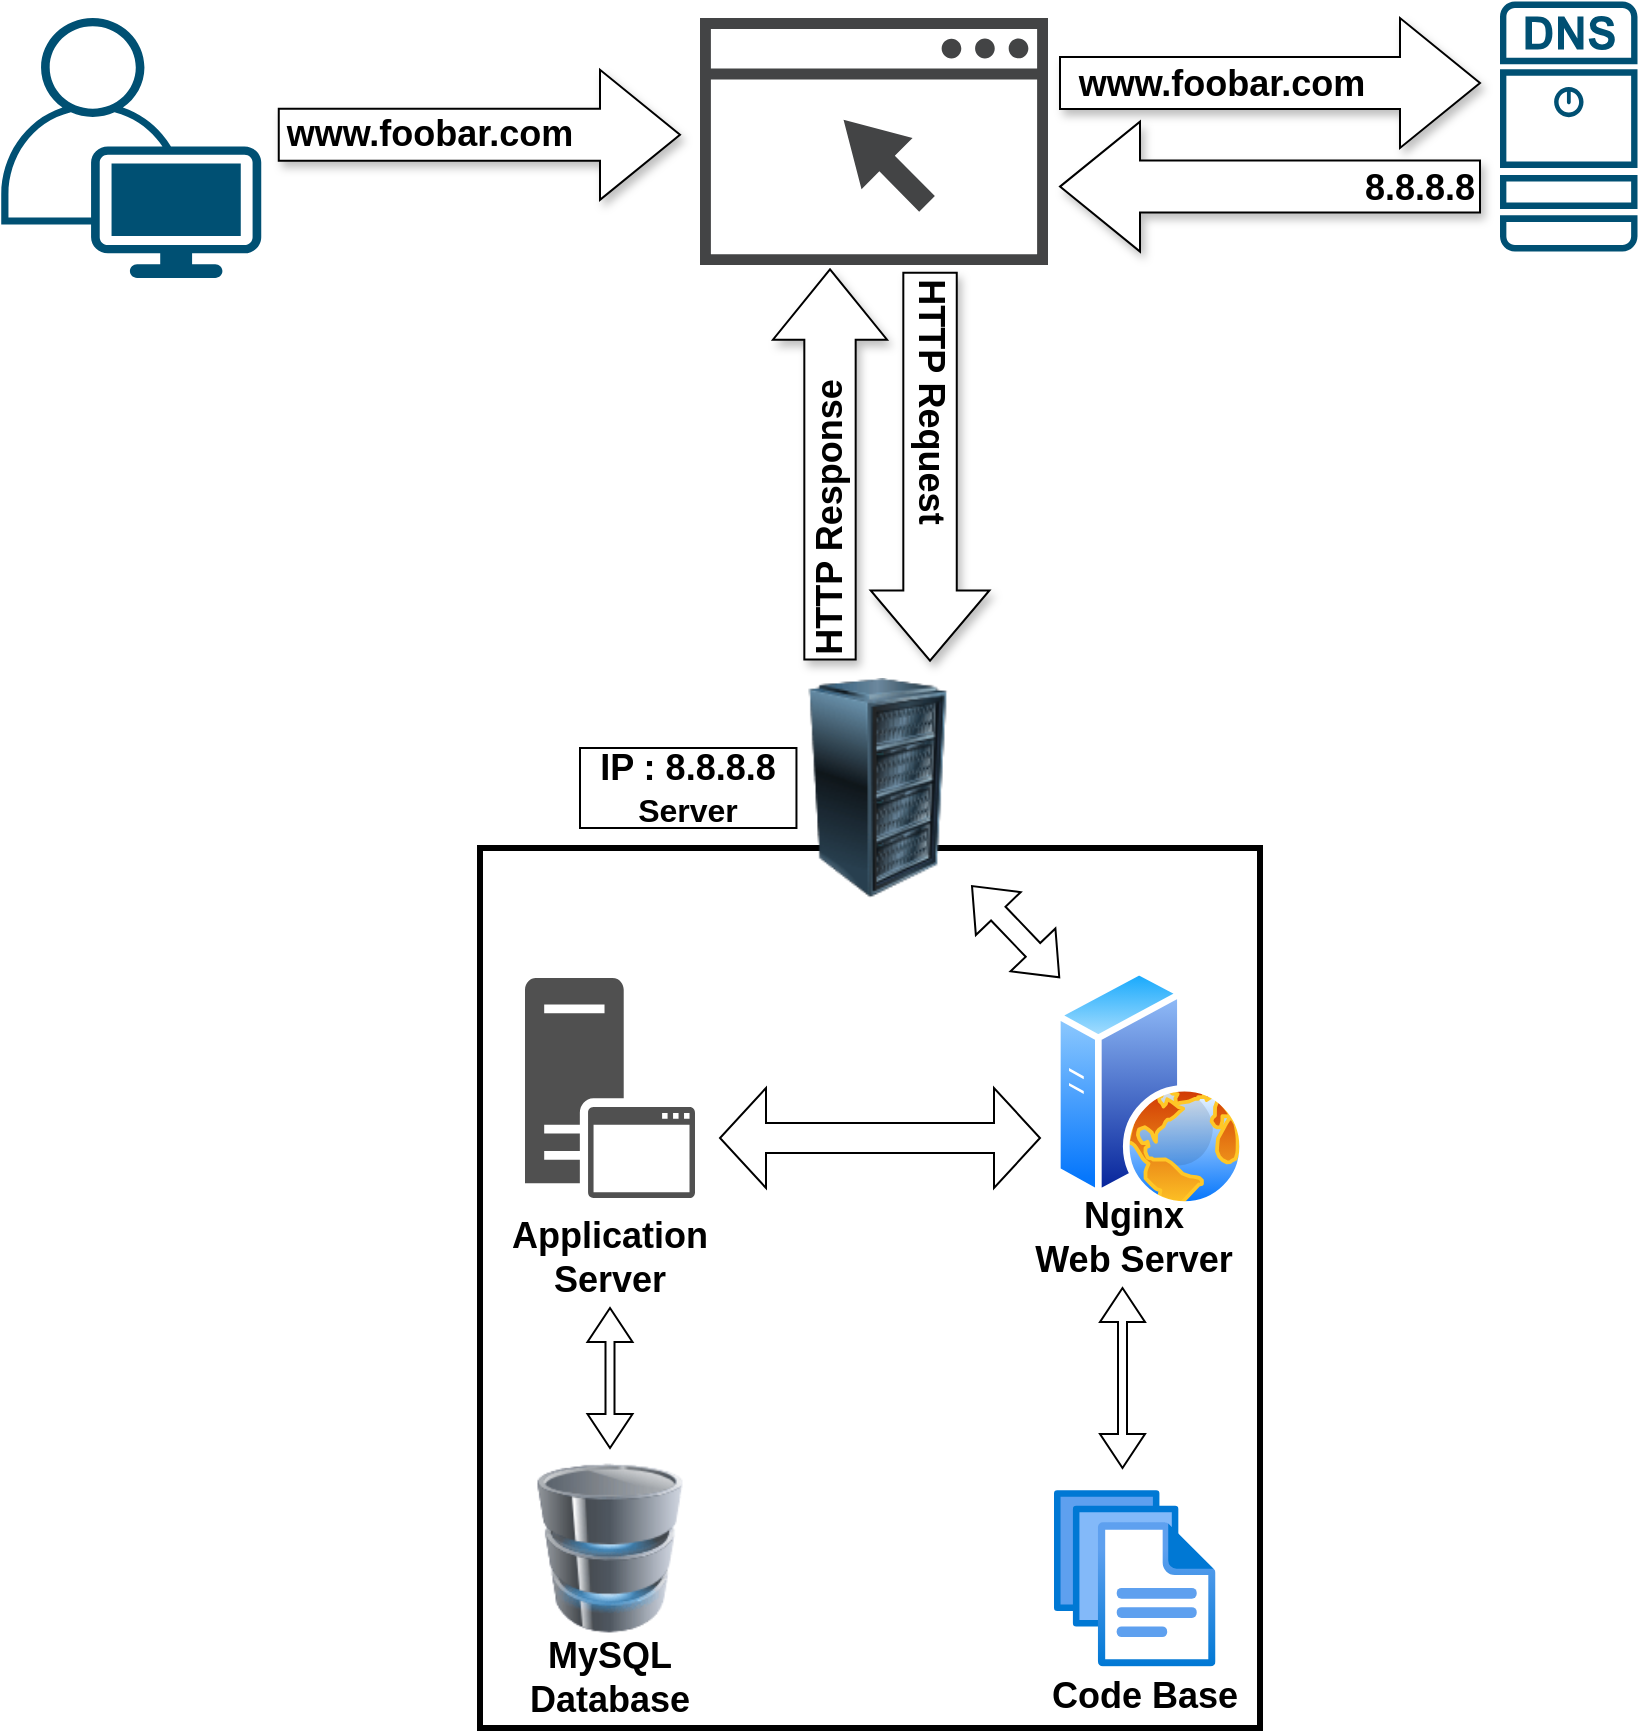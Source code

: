 <mxfile version="22.1.16" type="device">
  <diagram name="Page-1" id="udvso_-TeXQ471GxqDBE">
    <mxGraphModel dx="954" dy="727" grid="1" gridSize="10" guides="1" tooltips="1" connect="1" arrows="1" fold="1" page="1" pageScale="1" pageWidth="827" pageHeight="1169" math="0" shadow="0">
      <root>
        <mxCell id="0" />
        <mxCell id="1" parent="0" />
        <mxCell id="ndoNzFzWmUu_PWySdX6u-9" value="" style="sketch=0;points=[[0.015,0.015,0],[0.985,0.015,0],[0.985,0.985,0],[0.015,0.985,0],[0.25,0,0],[0.5,0,0],[0.75,0,0],[1,0.25,0],[1,0.5,0],[1,0.75,0],[0.75,1,0],[0.5,1,0],[0.25,1,0],[0,0.75,0],[0,0.5,0],[0,0.25,0]];verticalLabelPosition=bottom;html=1;verticalAlign=top;aspect=fixed;align=center;pointerEvents=1;shape=mxgraph.cisco19.dns_server;fillColor=#005073;strokeColor=none;" parent="1" vertex="1">
          <mxGeometry x="1490" y="91.8" width="68.75" height="125" as="geometry" />
        </mxCell>
        <mxCell id="ndoNzFzWmUu_PWySdX6u-11" value="" style="sketch=0;pointerEvents=1;shadow=0;dashed=0;html=1;strokeColor=none;fillColor=#434445;aspect=fixed;labelPosition=center;verticalLabelPosition=bottom;verticalAlign=top;align=center;outlineConnect=0;shape=mxgraph.vvd.web_browser;" parent="1" vertex="1">
          <mxGeometry x="1090" y="100" width="174" height="123.55" as="geometry" />
        </mxCell>
        <mxCell id="ndoNzFzWmUu_PWySdX6u-22" value="" style="points=[[0.35,0,0],[0.98,0.51,0],[1,0.71,0],[0.67,1,0],[0,0.795,0],[0,0.65,0]];verticalLabelPosition=bottom;sketch=0;html=1;verticalAlign=top;aspect=fixed;align=center;pointerEvents=1;shape=mxgraph.cisco19.user;fillColor=#005073;strokeColor=none;" parent="1" vertex="1">
          <mxGeometry x="740.62" y="100" width="130" height="130" as="geometry" />
        </mxCell>
        <mxCell id="ndoNzFzWmUu_PWySdX6u-53" value="" style="html=1;shadow=1;dashed=0;align=center;verticalAlign=middle;shape=mxgraph.arrows2.arrow;dy=0.6;dx=40;notch=0;" parent="1" vertex="1">
          <mxGeometry x="1270" y="100" width="210" height="65" as="geometry" />
        </mxCell>
        <mxCell id="ndoNzFzWmUu_PWySdX6u-54" value="" style="html=1;shadow=1;dashed=0;align=center;verticalAlign=middle;shape=mxgraph.arrows2.arrow;dy=0.6;dx=40;notch=0;rotation=-180;" parent="1" vertex="1">
          <mxGeometry x="1270" y="151.8" width="210" height="65" as="geometry" />
        </mxCell>
        <mxCell id="ndoNzFzWmUu_PWySdX6u-55" value="&lt;b&gt;&lt;font style=&quot;font-size: 18px;&quot;&gt;www.foobar.com&lt;/font&gt;&lt;/b&gt;" style="text;strokeColor=none;align=center;fillColor=none;html=1;verticalAlign=middle;whiteSpace=wrap;rounded=0;shadow=1;" parent="1" vertex="1">
          <mxGeometry x="1290.87" y="107.5" width="120" height="50" as="geometry" />
        </mxCell>
        <mxCell id="ndoNzFzWmUu_PWySdX6u-56" value="&lt;font style=&quot;font-size: 18px;&quot;&gt;&lt;b&gt;8.8.8.8&lt;/b&gt;&lt;/font&gt;" style="text;strokeColor=none;align=center;fillColor=none;html=1;verticalAlign=middle;whiteSpace=wrap;rounded=0;" parent="1" vertex="1">
          <mxGeometry x="1420" y="170" width="60" height="30" as="geometry" />
        </mxCell>
        <mxCell id="ndoNzFzWmUu_PWySdX6u-57" value="" style="html=1;shadow=1;dashed=0;align=center;verticalAlign=middle;shape=mxgraph.arrows2.arrow;dy=0.55;dx=35.14;notch=0;rotation=90;" parent="1" vertex="1">
          <mxGeometry x="1108.02" y="294.7" width="194" height="59.37" as="geometry" />
        </mxCell>
        <mxCell id="ndoNzFzWmUu_PWySdX6u-58" value="&lt;font style=&quot;font-size: 18px;&quot;&gt;&lt;b&gt;HTTP Request&lt;/b&gt;&lt;/font&gt;" style="text;strokeColor=none;align=center;fillColor=none;html=1;verticalAlign=middle;whiteSpace=wrap;rounded=0;rotation=90;" parent="1" vertex="1">
          <mxGeometry x="1132.53" y="270.0" width="144.98" height="42.97" as="geometry" />
        </mxCell>
        <mxCell id="ndoNzFzWmUu_PWySdX6u-59" value="" style="html=1;shadow=1;dashed=0;align=center;verticalAlign=middle;shape=mxgraph.arrows2.arrow;dy=0.55;dx=35.14;notch=0;rotation=-90;" parent="1" vertex="1">
          <mxGeometry x="1057.5" y="294.7" width="195" height="57.04" as="geometry" />
        </mxCell>
        <mxCell id="ndoNzFzWmUu_PWySdX6u-60" value="&lt;font style=&quot;font-size: 18px;&quot;&gt;&lt;b&gt;HTTP Response&lt;/b&gt;&lt;/font&gt;" style="text;strokeColor=none;align=center;fillColor=none;html=1;verticalAlign=middle;whiteSpace=wrap;rounded=0;rotation=-90;" parent="1" vertex="1">
          <mxGeometry x="1075.62" y="330" width="158.75" height="40" as="geometry" />
        </mxCell>
        <mxCell id="ndoNzFzWmUu_PWySdX6u-168" value="" style="html=1;shadow=1;dashed=0;align=center;verticalAlign=middle;shape=mxgraph.arrows2.arrow;dy=0.6;dx=40;notch=0;" parent="1" vertex="1">
          <mxGeometry x="879.38" y="125.9" width="200.62" height="65" as="geometry" />
        </mxCell>
        <mxCell id="ndoNzFzWmUu_PWySdX6u-169" value="&lt;b&gt;&lt;font style=&quot;font-size: 18px;&quot;&gt;www.foobar.com&lt;/font&gt;&lt;/b&gt;" style="text;strokeColor=none;align=center;fillColor=none;html=1;verticalAlign=middle;whiteSpace=wrap;rounded=0;shadow=1;" parent="1" vertex="1">
          <mxGeometry x="890" y="133.4" width="130" height="50" as="geometry" />
        </mxCell>
        <mxCell id="ndoNzFzWmUu_PWySdX6u-258" value="" style="shape=table;startSize=0;container=1;collapsible=0;childLayout=tableLayout;" parent="1" vertex="1">
          <mxGeometry x="1030" y="465" width="108.23" height="40" as="geometry" />
        </mxCell>
        <mxCell id="ndoNzFzWmUu_PWySdX6u-259" value="" style="shape=tableRow;horizontal=0;startSize=0;swimlaneHead=0;swimlaneBody=0;strokeColor=inherit;top=0;left=0;bottom=0;right=0;collapsible=0;dropTarget=0;fillColor=none;points=[[0,0.5],[1,0.5]];portConstraint=eastwest;" parent="ndoNzFzWmUu_PWySdX6u-258" vertex="1">
          <mxGeometry width="108.23" height="40" as="geometry" />
        </mxCell>
        <mxCell id="ndoNzFzWmUu_PWySdX6u-260" value="" style="shape=partialRectangle;html=1;whiteSpace=wrap;connectable=0;strokeColor=inherit;overflow=hidden;fillColor=none;top=0;left=0;bottom=0;right=0;pointerEvents=1;" parent="ndoNzFzWmUu_PWySdX6u-259" vertex="1">
          <mxGeometry width="108" height="40" as="geometry">
            <mxRectangle width="108" height="40" as="alternateBounds" />
          </mxGeometry>
        </mxCell>
        <mxCell id="ndoNzFzWmUu_PWySdX6u-261" value="&lt;div style=&quot;&quot;&gt;&lt;b style=&quot;background-color: initial;&quot;&gt;&lt;font style=&quot;font-size: 18px;&quot;&gt;IP : 8.8.8.8&lt;/font&gt;&lt;/b&gt;&lt;/div&gt;&lt;div style=&quot;&quot;&gt;&lt;b style=&quot;background-color: initial;&quot;&gt;&lt;font size=&quot;3&quot; style=&quot;&quot;&gt;Server&lt;/font&gt;&lt;/b&gt;&lt;/div&gt;" style="text;strokeColor=none;align=center;fillColor=none;html=1;verticalAlign=middle;whiteSpace=wrap;rounded=0;" parent="1" vertex="1">
          <mxGeometry x="1002.03" y="472.5" width="164.18" height="25" as="geometry" />
        </mxCell>
        <mxCell id="ndoNzFzWmUu_PWySdX6u-137" value="" style="shape=table;childLayout=tableLayout;startSize=0;fillColor=none;collapsible=0;recursiveResize=0;expand=0;strokeWidth=3;" parent="1" vertex="1">
          <mxGeometry x="980" y="515" width="390" height="440" as="geometry" />
        </mxCell>
        <mxCell id="ndoNzFzWmUu_PWySdX6u-138" value="" style="shape=tableRow;horizontal=0;swimlaneHead=0;swimlaneBody=0;top=0;left=0;strokeColor=inherit;bottom=0;right=0;dropTarget=0;fontStyle=0;fillColor=none;points=[[0,0.5],[1,0.5]];portConstraint=eastwest;startSize=0;collapsible=0;recursiveResize=0;expand=0;" parent="ndoNzFzWmUu_PWySdX6u-137" vertex="1">
          <mxGeometry width="390" height="440" as="geometry" />
        </mxCell>
        <mxCell id="ndoNzFzWmUu_PWySdX6u-139" value="" style="swimlane;swimlaneHead=0;swimlaneBody=0;fontStyle=0;strokeColor=inherit;connectable=0;fillColor=none;startSize=0;collapsible=0;recursiveResize=0;expand=0;" parent="ndoNzFzWmUu_PWySdX6u-138" vertex="1">
          <mxGeometry width="390" height="440" as="geometry">
            <mxRectangle width="390" height="440" as="alternateBounds" />
          </mxGeometry>
        </mxCell>
        <mxCell id="ndoNzFzWmUu_PWySdX6u-141" value="" style="image;aspect=fixed;perimeter=ellipsePerimeter;html=1;align=center;shadow=0;dashed=0;spacingTop=3;image=img/lib/active_directory/web_server.svg;" parent="ndoNzFzWmUu_PWySdX6u-139" vertex="1">
          <mxGeometry x="287" y="60" width="96" height="120" as="geometry" />
        </mxCell>
        <mxCell id="ndoNzFzWmUu_PWySdX6u-145" value="&lt;font style=&quot;font-size: 18px;&quot;&gt;&lt;b style=&quot;&quot;&gt;Nginx&lt;br&gt;Web Server&lt;br&gt;&lt;/b&gt;&lt;/font&gt;" style="text;strokeColor=none;align=center;fillColor=none;html=1;verticalAlign=middle;whiteSpace=wrap;rounded=0;" parent="ndoNzFzWmUu_PWySdX6u-139" vertex="1">
          <mxGeometry x="242.38" y="180.0" width="170" height="30" as="geometry" />
        </mxCell>
        <mxCell id="ndoNzFzWmUu_PWySdX6u-140" value="" style="image;aspect=fixed;html=1;points=[];align=center;fontSize=12;image=img/lib/azure2/general/Files.svg;" parent="ndoNzFzWmUu_PWySdX6u-139" vertex="1">
          <mxGeometry x="287" y="321" width="80.75" height="88.32" as="geometry" />
        </mxCell>
        <mxCell id="ndoNzFzWmUu_PWySdX6u-144" value="&lt;font style=&quot;font-size: 18px;&quot;&gt;&lt;b style=&quot;&quot;&gt;Code Base&lt;/b&gt;&lt;/font&gt;" style="text;strokeColor=none;align=center;fillColor=none;html=1;verticalAlign=middle;whiteSpace=wrap;rounded=0;" parent="ndoNzFzWmUu_PWySdX6u-139" vertex="1">
          <mxGeometry x="260.0" y="409" width="145.29" height="30" as="geometry" />
        </mxCell>
        <mxCell id="ndoNzFzWmUu_PWySdX6u-299" value="" style="image;html=1;image=img/lib/clip_art/computers/Database_128x128.png" parent="ndoNzFzWmUu_PWySdX6u-139" vertex="1">
          <mxGeometry x="28.75" y="300" width="72.5" height="100" as="geometry" />
        </mxCell>
        <mxCell id="ndoNzFzWmUu_PWySdX6u-236" value="" style="sketch=0;pointerEvents=1;shadow=0;dashed=0;html=1;strokeColor=none;fillColor=#505050;labelPosition=center;verticalLabelPosition=bottom;verticalAlign=top;outlineConnect=0;align=center;shape=mxgraph.office.servers.application_server;" parent="ndoNzFzWmUu_PWySdX6u-139" vertex="1">
          <mxGeometry x="22.5" y="65" width="85" height="110" as="geometry" />
        </mxCell>
        <mxCell id="H9eBf4VtzPF5VkzEYVOb-1" value="&lt;span style=&quot;font-size: 18px;&quot;&gt;&lt;b&gt;MySQL&lt;br&gt;Database&lt;br&gt;&lt;/b&gt;&lt;/span&gt;" style="text;strokeColor=none;align=center;fillColor=none;html=1;verticalAlign=middle;whiteSpace=wrap;rounded=0;" parent="ndoNzFzWmUu_PWySdX6u-139" vertex="1">
          <mxGeometry x="-25" y="400.0" width="180" height="30" as="geometry" />
        </mxCell>
        <mxCell id="H9eBf4VtzPF5VkzEYVOb-2" value="&lt;font style=&quot;font-size: 18px;&quot;&gt;&lt;b&gt;Application&lt;br&gt;Server&lt;br&gt;&lt;/b&gt;&lt;/font&gt;" style="text;strokeColor=none;align=center;fillColor=none;html=1;verticalAlign=middle;whiteSpace=wrap;rounded=0;" parent="ndoNzFzWmUu_PWySdX6u-139" vertex="1">
          <mxGeometry x="35" y="190" width="60" height="30" as="geometry" />
        </mxCell>
        <mxCell id="H9eBf4VtzPF5VkzEYVOb-3" style="edgeStyle=orthogonalEdgeStyle;rounded=0;orthogonalLoop=1;jettySize=auto;html=1;exitX=0.5;exitY=1;exitDx=0;exitDy=0;" parent="ndoNzFzWmUu_PWySdX6u-139" source="H9eBf4VtzPF5VkzEYVOb-2" target="H9eBf4VtzPF5VkzEYVOb-2" edge="1">
          <mxGeometry relative="1" as="geometry" />
        </mxCell>
        <mxCell id="H9eBf4VtzPF5VkzEYVOb-25" value="" style="html=1;shadow=0;dashed=0;align=center;verticalAlign=middle;shape=mxgraph.arrows2.twoWayArrow;dy=0.7;dx=23;" parent="ndoNzFzWmUu_PWySdX6u-139" vertex="1">
          <mxGeometry x="120" y="120" width="160" height="50" as="geometry" />
        </mxCell>
        <mxCell id="H9eBf4VtzPF5VkzEYVOb-26" value="" style="html=1;shadow=0;dashed=0;align=center;verticalAlign=middle;shape=mxgraph.arrows2.twoWayArrow;dy=0.8;dx=17;direction=south;" parent="ndoNzFzWmUu_PWySdX6u-139" vertex="1">
          <mxGeometry x="53.75" y="230" width="22.5" height="70" as="geometry" />
        </mxCell>
        <mxCell id="H9eBf4VtzPF5VkzEYVOb-27" value="" style="html=1;shadow=0;dashed=0;align=center;verticalAlign=middle;shape=mxgraph.arrows2.twoWayArrow;dy=0.8;dx=17;direction=south;" parent="ndoNzFzWmUu_PWySdX6u-139" vertex="1">
          <mxGeometry x="310" y="220" width="22.5" height="90" as="geometry" />
        </mxCell>
        <mxCell id="ndoNzFzWmUu_PWySdX6u-274" value="" style="image;html=1;image=img/lib/clip_art/computers/Server_Rack_128x128.png;noLabel=0;portConstraintRotation=0;connectable=1;allowArrows=1;fixDash=0;" parent="1" vertex="1">
          <mxGeometry x="1132.53" y="430" width="93.13" height="110" as="geometry" />
        </mxCell>
        <mxCell id="H9eBf4VtzPF5VkzEYVOb-49" value="" style="shape=flexArrow;endArrow=classic;startArrow=classic;html=1;rounded=0;entryX=0.031;entryY=0.042;entryDx=0;entryDy=0;entryPerimeter=0;" parent="1" source="ndoNzFzWmUu_PWySdX6u-274" target="ndoNzFzWmUu_PWySdX6u-141" edge="1">
          <mxGeometry width="100" height="100" relative="1" as="geometry">
            <mxPoint x="1110" y="635" as="sourcePoint" />
            <mxPoint x="1210" y="535" as="targetPoint" />
          </mxGeometry>
        </mxCell>
      </root>
    </mxGraphModel>
  </diagram>
</mxfile>
